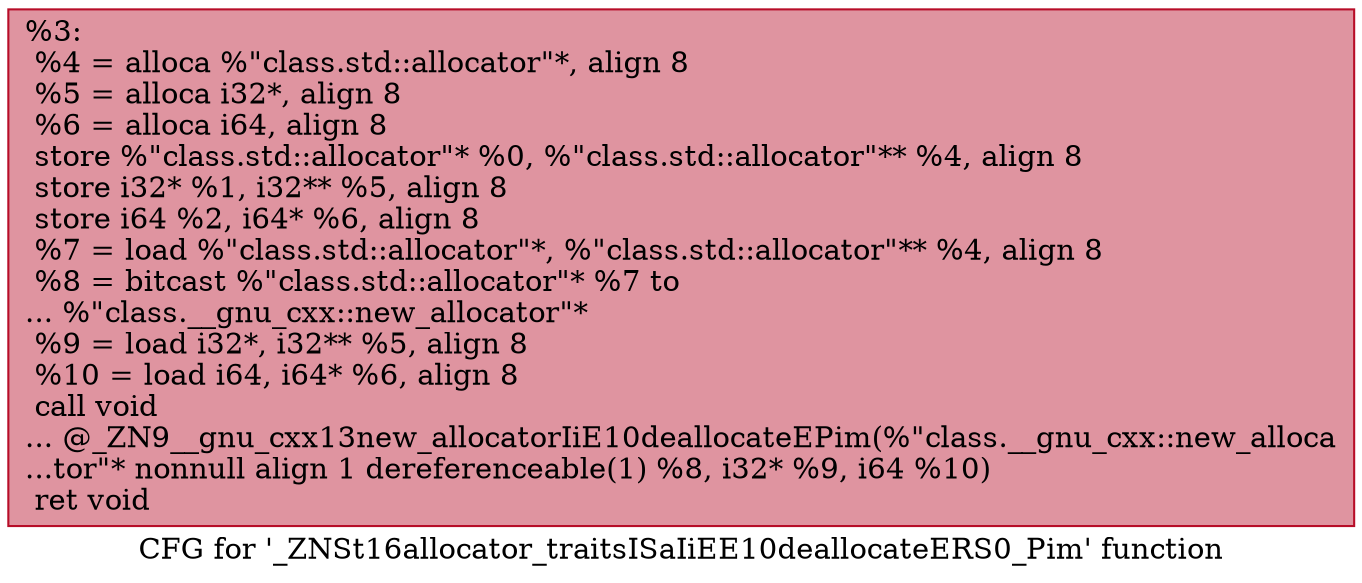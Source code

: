 digraph "CFG for '_ZNSt16allocator_traitsISaIiEE10deallocateERS0_Pim' function" {
	label="CFG for '_ZNSt16allocator_traitsISaIiEE10deallocateERS0_Pim' function";

	Node0x55dc45de0120 [shape=record,color="#b70d28ff", style=filled, fillcolor="#b70d2870",label="{%3:\l  %4 = alloca %\"class.std::allocator\"*, align 8\l  %5 = alloca i32*, align 8\l  %6 = alloca i64, align 8\l  store %\"class.std::allocator\"* %0, %\"class.std::allocator\"** %4, align 8\l  store i32* %1, i32** %5, align 8\l  store i64 %2, i64* %6, align 8\l  %7 = load %\"class.std::allocator\"*, %\"class.std::allocator\"** %4, align 8\l  %8 = bitcast %\"class.std::allocator\"* %7 to\l... %\"class.__gnu_cxx::new_allocator\"*\l  %9 = load i32*, i32** %5, align 8\l  %10 = load i64, i64* %6, align 8\l  call void\l... @_ZN9__gnu_cxx13new_allocatorIiE10deallocateEPim(%\"class.__gnu_cxx::new_alloca\l...tor\"* nonnull align 1 dereferenceable(1) %8, i32* %9, i64 %10)\l  ret void\l}"];
}
